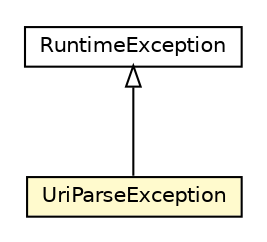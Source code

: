 #!/usr/local/bin/dot
#
# Class diagram 
# Generated by UMLGraph version R5_6-24-gf6e263 (http://www.umlgraph.org/)
#

digraph G {
	edge [fontname="Helvetica",fontsize=10,labelfontname="Helvetica",labelfontsize=10];
	node [fontname="Helvetica",fontsize=10,shape=plaintext];
	nodesep=0.25;
	ranksep=0.5;
	// io.reinert.requestor.core.uri.UriParseException
	c54315 [label=<<table title="io.reinert.requestor.core.uri.UriParseException" border="0" cellborder="1" cellspacing="0" cellpadding="2" port="p" bgcolor="lemonChiffon" href="./UriParseException.html">
		<tr><td><table border="0" cellspacing="0" cellpadding="1">
<tr><td align="center" balign="center"> UriParseException </td></tr>
		</table></td></tr>
		</table>>, URL="./UriParseException.html", fontname="Helvetica", fontcolor="black", fontsize=10.0];
	//io.reinert.requestor.core.uri.UriParseException extends java.lang.RuntimeException
	c54424:p -> c54315:p [dir=back,arrowtail=empty];
	// java.lang.RuntimeException
	c54424 [label=<<table title="java.lang.RuntimeException" border="0" cellborder="1" cellspacing="0" cellpadding="2" port="p" href="http://java.sun.com/j2se/1.4.2/docs/api/java/lang/RuntimeException.html">
		<tr><td><table border="0" cellspacing="0" cellpadding="1">
<tr><td align="center" balign="center"> RuntimeException </td></tr>
		</table></td></tr>
		</table>>, URL="http://java.sun.com/j2se/1.4.2/docs/api/java/lang/RuntimeException.html", fontname="Helvetica", fontcolor="black", fontsize=10.0];
}

